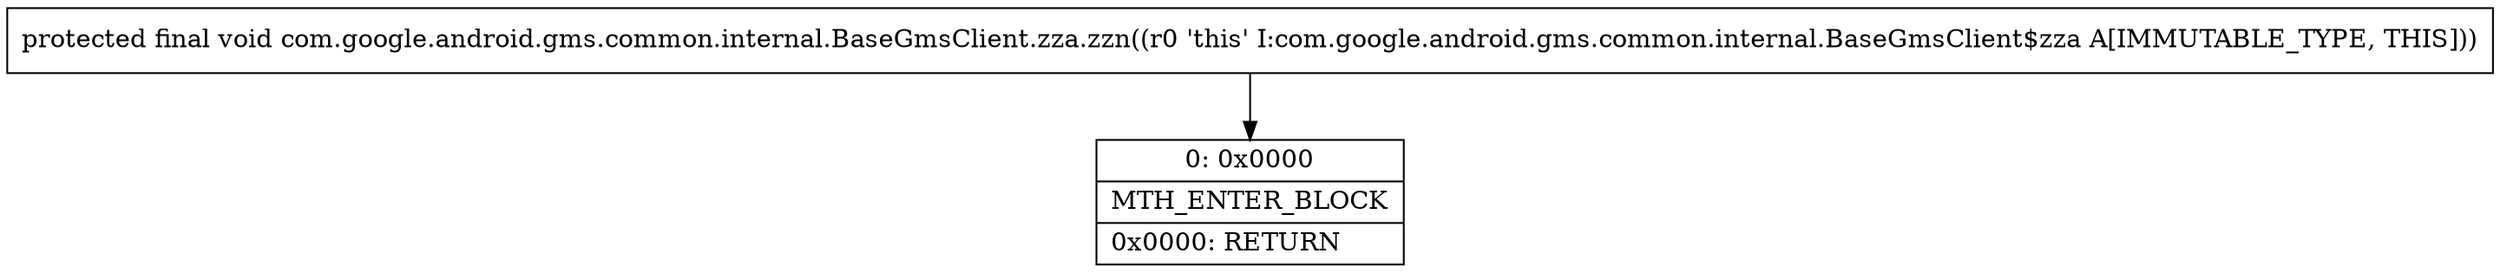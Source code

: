 digraph "CFG forcom.google.android.gms.common.internal.BaseGmsClient.zza.zzn()V" {
Node_0 [shape=record,label="{0\:\ 0x0000|MTH_ENTER_BLOCK\l|0x0000: RETURN   \l}"];
MethodNode[shape=record,label="{protected final void com.google.android.gms.common.internal.BaseGmsClient.zza.zzn((r0 'this' I:com.google.android.gms.common.internal.BaseGmsClient$zza A[IMMUTABLE_TYPE, THIS])) }"];
MethodNode -> Node_0;
}

